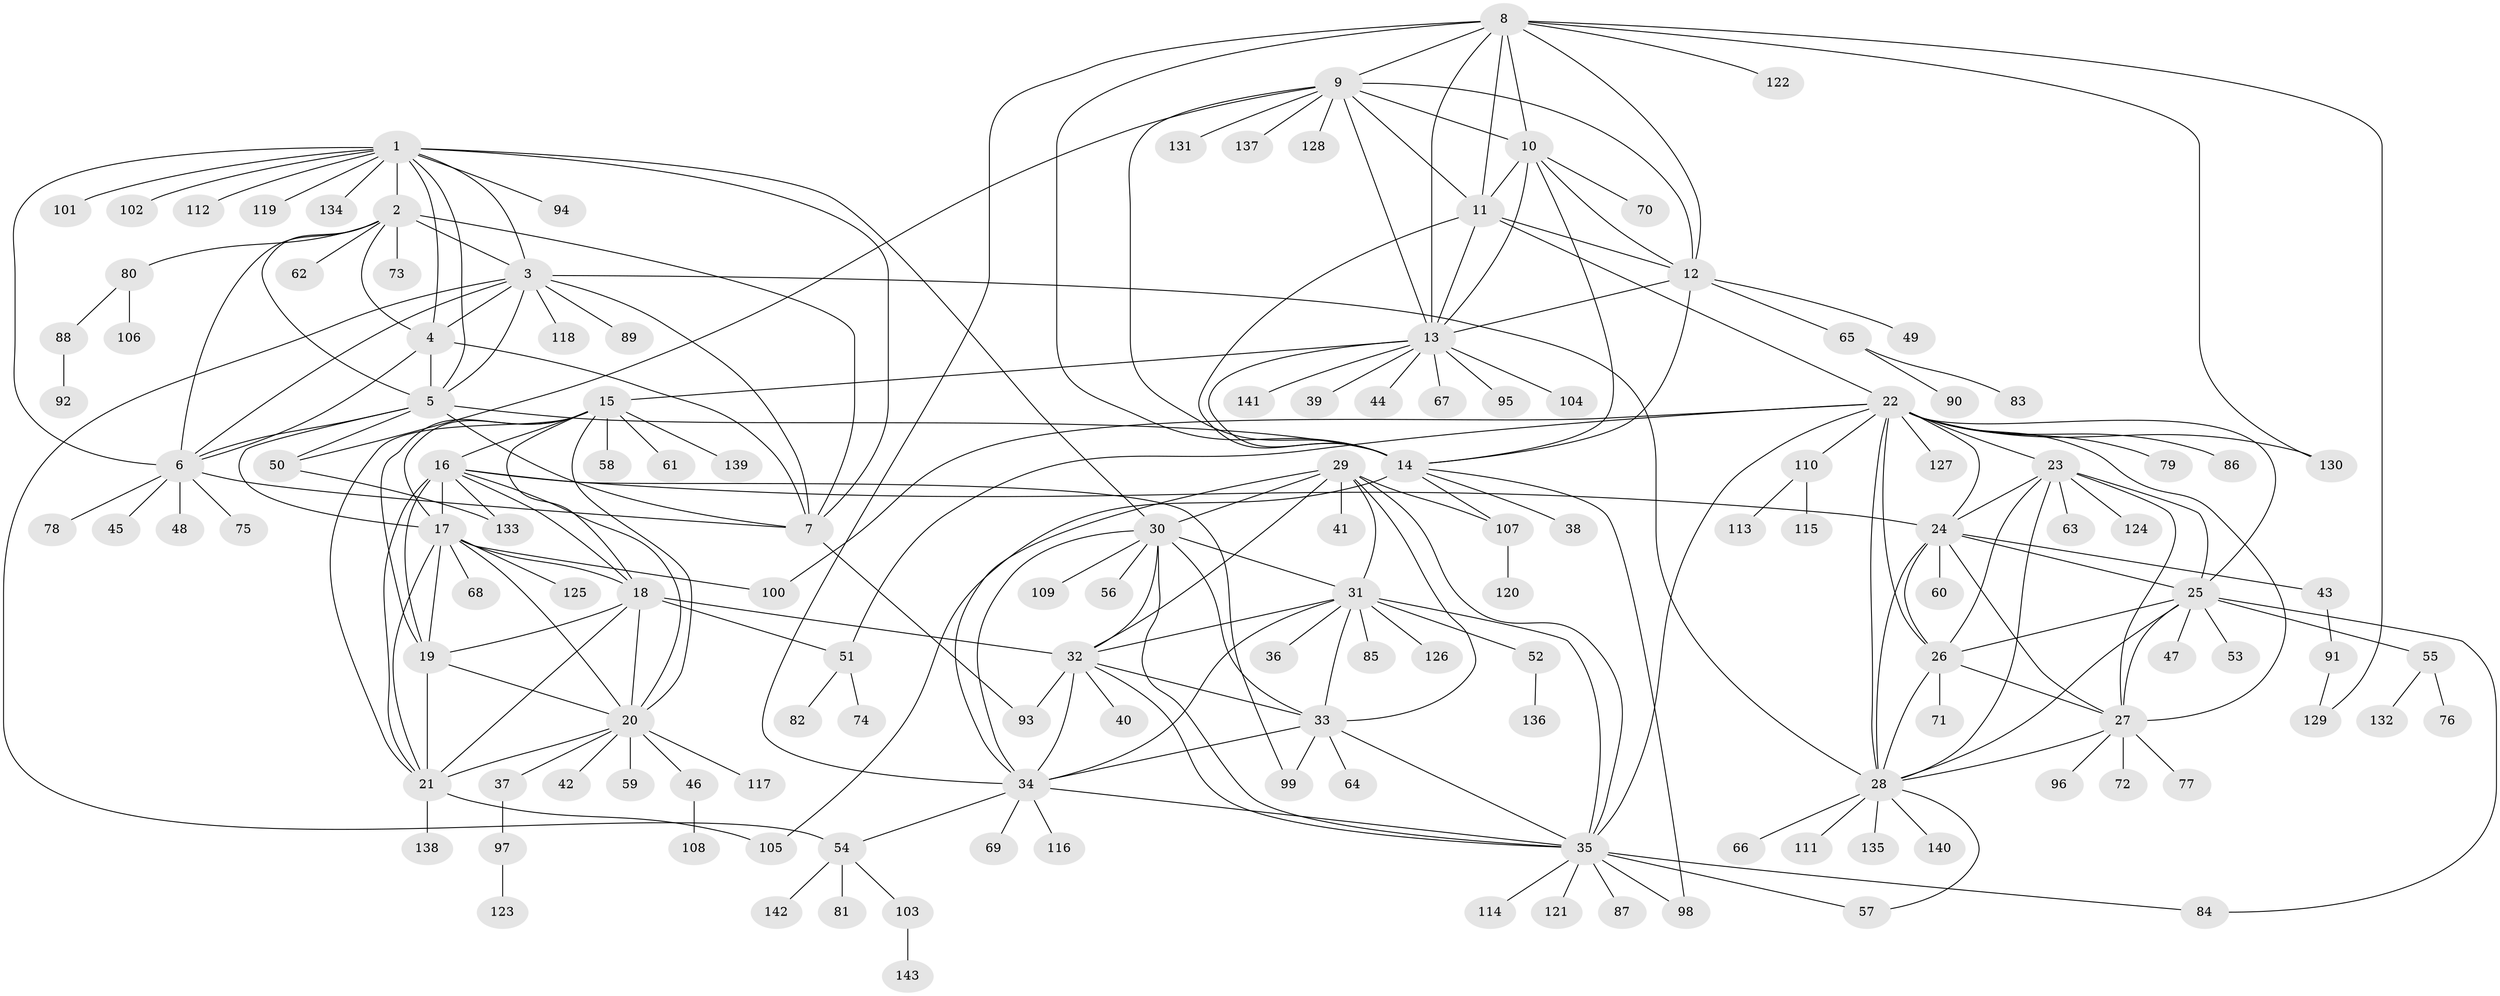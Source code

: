 // Generated by graph-tools (version 1.1) at 2025/11/02/27/25 16:11:34]
// undirected, 143 vertices, 237 edges
graph export_dot {
graph [start="1"]
  node [color=gray90,style=filled];
  1;
  2;
  3;
  4;
  5;
  6;
  7;
  8;
  9;
  10;
  11;
  12;
  13;
  14;
  15;
  16;
  17;
  18;
  19;
  20;
  21;
  22;
  23;
  24;
  25;
  26;
  27;
  28;
  29;
  30;
  31;
  32;
  33;
  34;
  35;
  36;
  37;
  38;
  39;
  40;
  41;
  42;
  43;
  44;
  45;
  46;
  47;
  48;
  49;
  50;
  51;
  52;
  53;
  54;
  55;
  56;
  57;
  58;
  59;
  60;
  61;
  62;
  63;
  64;
  65;
  66;
  67;
  68;
  69;
  70;
  71;
  72;
  73;
  74;
  75;
  76;
  77;
  78;
  79;
  80;
  81;
  82;
  83;
  84;
  85;
  86;
  87;
  88;
  89;
  90;
  91;
  92;
  93;
  94;
  95;
  96;
  97;
  98;
  99;
  100;
  101;
  102;
  103;
  104;
  105;
  106;
  107;
  108;
  109;
  110;
  111;
  112;
  113;
  114;
  115;
  116;
  117;
  118;
  119;
  120;
  121;
  122;
  123;
  124;
  125;
  126;
  127;
  128;
  129;
  130;
  131;
  132;
  133;
  134;
  135;
  136;
  137;
  138;
  139;
  140;
  141;
  142;
  143;
  1 -- 2;
  1 -- 3;
  1 -- 4;
  1 -- 5;
  1 -- 6;
  1 -- 7;
  1 -- 30;
  1 -- 94;
  1 -- 101;
  1 -- 102;
  1 -- 112;
  1 -- 119;
  1 -- 134;
  2 -- 3;
  2 -- 4;
  2 -- 5;
  2 -- 6;
  2 -- 7;
  2 -- 62;
  2 -- 73;
  2 -- 80;
  3 -- 4;
  3 -- 5;
  3 -- 6;
  3 -- 7;
  3 -- 28;
  3 -- 54;
  3 -- 89;
  3 -- 118;
  4 -- 5;
  4 -- 6;
  4 -- 7;
  5 -- 6;
  5 -- 7;
  5 -- 14;
  5 -- 17;
  5 -- 50;
  6 -- 7;
  6 -- 45;
  6 -- 48;
  6 -- 75;
  6 -- 78;
  7 -- 93;
  8 -- 9;
  8 -- 10;
  8 -- 11;
  8 -- 12;
  8 -- 13;
  8 -- 14;
  8 -- 34;
  8 -- 122;
  8 -- 129;
  8 -- 130;
  9 -- 10;
  9 -- 11;
  9 -- 12;
  9 -- 13;
  9 -- 14;
  9 -- 50;
  9 -- 128;
  9 -- 131;
  9 -- 137;
  10 -- 11;
  10 -- 12;
  10 -- 13;
  10 -- 14;
  10 -- 70;
  11 -- 12;
  11 -- 13;
  11 -- 14;
  11 -- 22;
  12 -- 13;
  12 -- 14;
  12 -- 49;
  12 -- 65;
  13 -- 14;
  13 -- 15;
  13 -- 39;
  13 -- 44;
  13 -- 67;
  13 -- 95;
  13 -- 104;
  13 -- 141;
  14 -- 38;
  14 -- 98;
  14 -- 105;
  14 -- 107;
  15 -- 16;
  15 -- 17;
  15 -- 18;
  15 -- 19;
  15 -- 20;
  15 -- 21;
  15 -- 58;
  15 -- 61;
  15 -- 139;
  16 -- 17;
  16 -- 18;
  16 -- 19;
  16 -- 20;
  16 -- 21;
  16 -- 24;
  16 -- 99;
  16 -- 133;
  17 -- 18;
  17 -- 19;
  17 -- 20;
  17 -- 21;
  17 -- 68;
  17 -- 100;
  17 -- 125;
  18 -- 19;
  18 -- 20;
  18 -- 21;
  18 -- 32;
  18 -- 51;
  19 -- 20;
  19 -- 21;
  20 -- 21;
  20 -- 37;
  20 -- 42;
  20 -- 46;
  20 -- 59;
  20 -- 117;
  21 -- 105;
  21 -- 138;
  22 -- 23;
  22 -- 24;
  22 -- 25;
  22 -- 26;
  22 -- 27;
  22 -- 28;
  22 -- 35;
  22 -- 51;
  22 -- 79;
  22 -- 86;
  22 -- 100;
  22 -- 110;
  22 -- 127;
  22 -- 130;
  23 -- 24;
  23 -- 25;
  23 -- 26;
  23 -- 27;
  23 -- 28;
  23 -- 63;
  23 -- 124;
  24 -- 25;
  24 -- 26;
  24 -- 27;
  24 -- 28;
  24 -- 43;
  24 -- 60;
  25 -- 26;
  25 -- 27;
  25 -- 28;
  25 -- 47;
  25 -- 53;
  25 -- 55;
  25 -- 84;
  26 -- 27;
  26 -- 28;
  26 -- 71;
  27 -- 28;
  27 -- 72;
  27 -- 77;
  27 -- 96;
  28 -- 57;
  28 -- 66;
  28 -- 111;
  28 -- 135;
  28 -- 140;
  29 -- 30;
  29 -- 31;
  29 -- 32;
  29 -- 33;
  29 -- 34;
  29 -- 35;
  29 -- 41;
  29 -- 107;
  30 -- 31;
  30 -- 32;
  30 -- 33;
  30 -- 34;
  30 -- 35;
  30 -- 56;
  30 -- 109;
  31 -- 32;
  31 -- 33;
  31 -- 34;
  31 -- 35;
  31 -- 36;
  31 -- 52;
  31 -- 85;
  31 -- 126;
  32 -- 33;
  32 -- 34;
  32 -- 35;
  32 -- 40;
  32 -- 93;
  33 -- 34;
  33 -- 35;
  33 -- 64;
  33 -- 99;
  34 -- 35;
  34 -- 54;
  34 -- 69;
  34 -- 116;
  35 -- 57;
  35 -- 84;
  35 -- 87;
  35 -- 98;
  35 -- 114;
  35 -- 121;
  37 -- 97;
  43 -- 91;
  46 -- 108;
  50 -- 133;
  51 -- 74;
  51 -- 82;
  52 -- 136;
  54 -- 81;
  54 -- 103;
  54 -- 142;
  55 -- 76;
  55 -- 132;
  65 -- 83;
  65 -- 90;
  80 -- 88;
  80 -- 106;
  88 -- 92;
  91 -- 129;
  97 -- 123;
  103 -- 143;
  107 -- 120;
  110 -- 113;
  110 -- 115;
}
